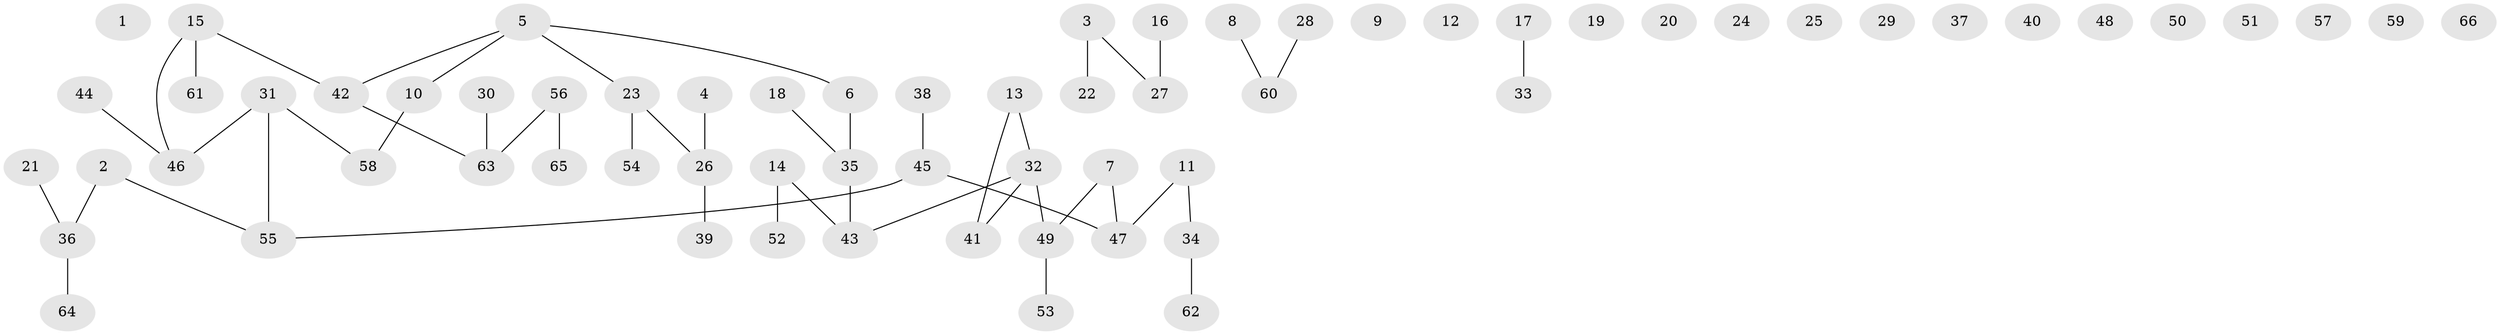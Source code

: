 // Generated by graph-tools (version 1.1) at 2025/13/03/09/25 04:13:06]
// undirected, 66 vertices, 49 edges
graph export_dot {
graph [start="1"]
  node [color=gray90,style=filled];
  1;
  2;
  3;
  4;
  5;
  6;
  7;
  8;
  9;
  10;
  11;
  12;
  13;
  14;
  15;
  16;
  17;
  18;
  19;
  20;
  21;
  22;
  23;
  24;
  25;
  26;
  27;
  28;
  29;
  30;
  31;
  32;
  33;
  34;
  35;
  36;
  37;
  38;
  39;
  40;
  41;
  42;
  43;
  44;
  45;
  46;
  47;
  48;
  49;
  50;
  51;
  52;
  53;
  54;
  55;
  56;
  57;
  58;
  59;
  60;
  61;
  62;
  63;
  64;
  65;
  66;
  2 -- 36;
  2 -- 55;
  3 -- 22;
  3 -- 27;
  4 -- 26;
  5 -- 6;
  5 -- 10;
  5 -- 23;
  5 -- 42;
  6 -- 35;
  7 -- 47;
  7 -- 49;
  8 -- 60;
  10 -- 58;
  11 -- 34;
  11 -- 47;
  13 -- 32;
  13 -- 41;
  14 -- 43;
  14 -- 52;
  15 -- 42;
  15 -- 46;
  15 -- 61;
  16 -- 27;
  17 -- 33;
  18 -- 35;
  21 -- 36;
  23 -- 26;
  23 -- 54;
  26 -- 39;
  28 -- 60;
  30 -- 63;
  31 -- 46;
  31 -- 55;
  31 -- 58;
  32 -- 41;
  32 -- 43;
  32 -- 49;
  34 -- 62;
  35 -- 43;
  36 -- 64;
  38 -- 45;
  42 -- 63;
  44 -- 46;
  45 -- 47;
  45 -- 55;
  49 -- 53;
  56 -- 63;
  56 -- 65;
}
